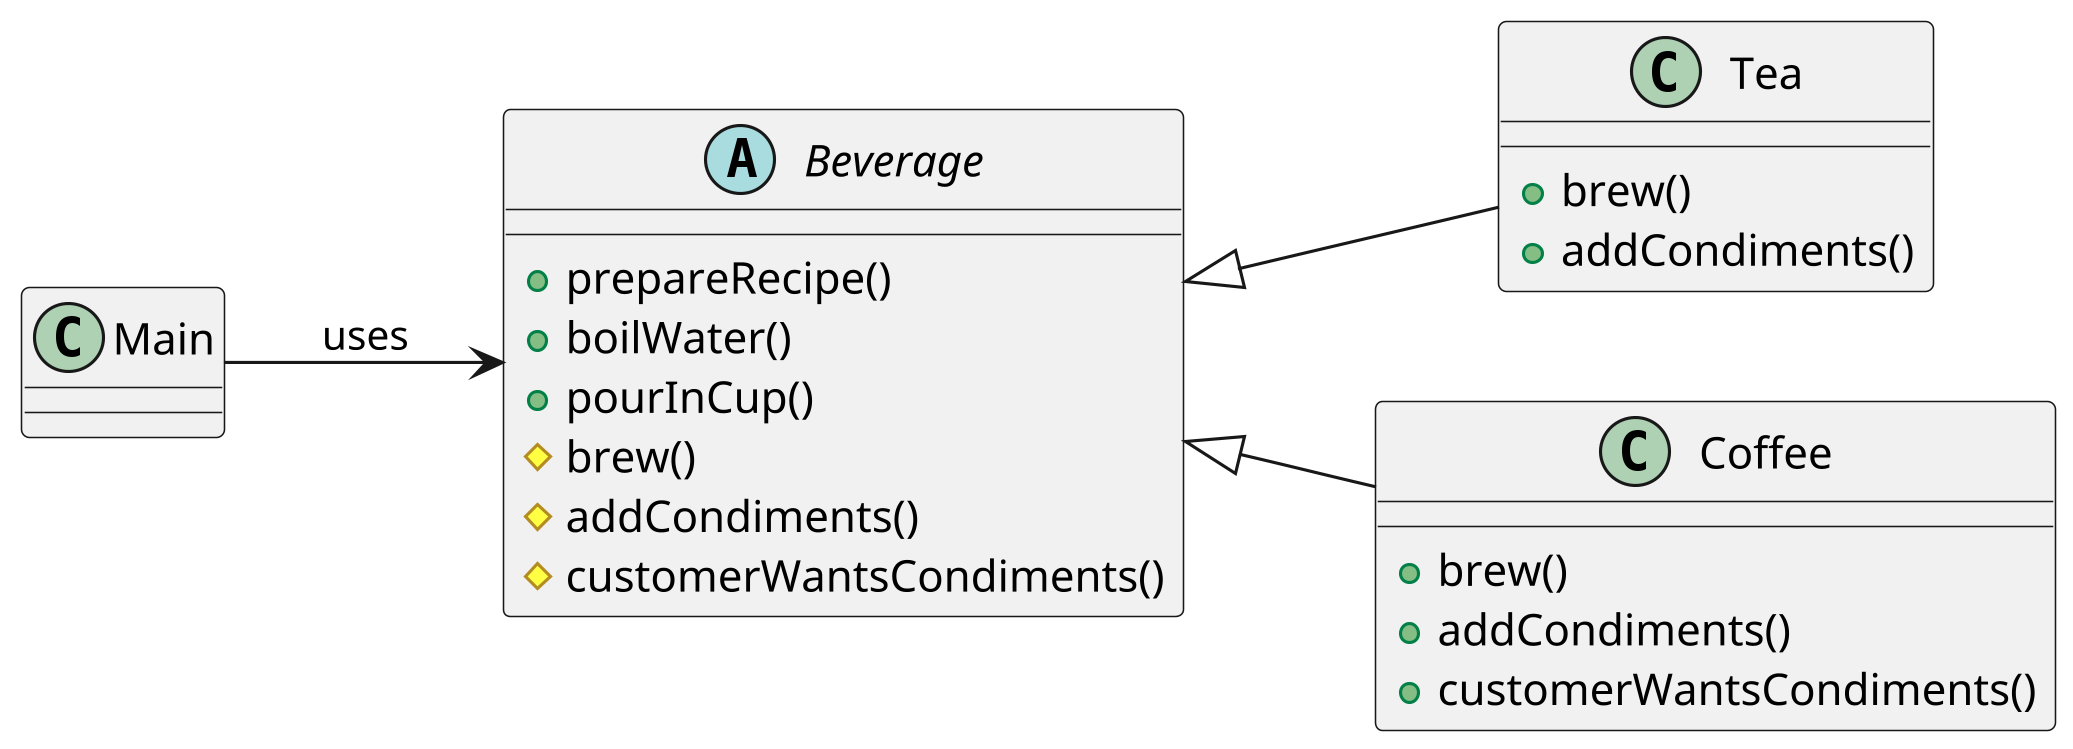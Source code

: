 @startuml
skinparam dpi 300
left to right direction

abstract class Beverage {
    +prepareRecipe()
    +boilWater()
    +pourInCup()
    #brew()
    #addCondiments()
    #customerWantsCondiments()
}

class Tea {
    +brew()
    +addCondiments()
}

class Coffee {
    +brew()
    +addCondiments()
    +customerWantsCondiments()
}

class Main

Beverage <|-- Tea
Beverage <|-- Coffee

Main --> Beverage : uses

@enduml
